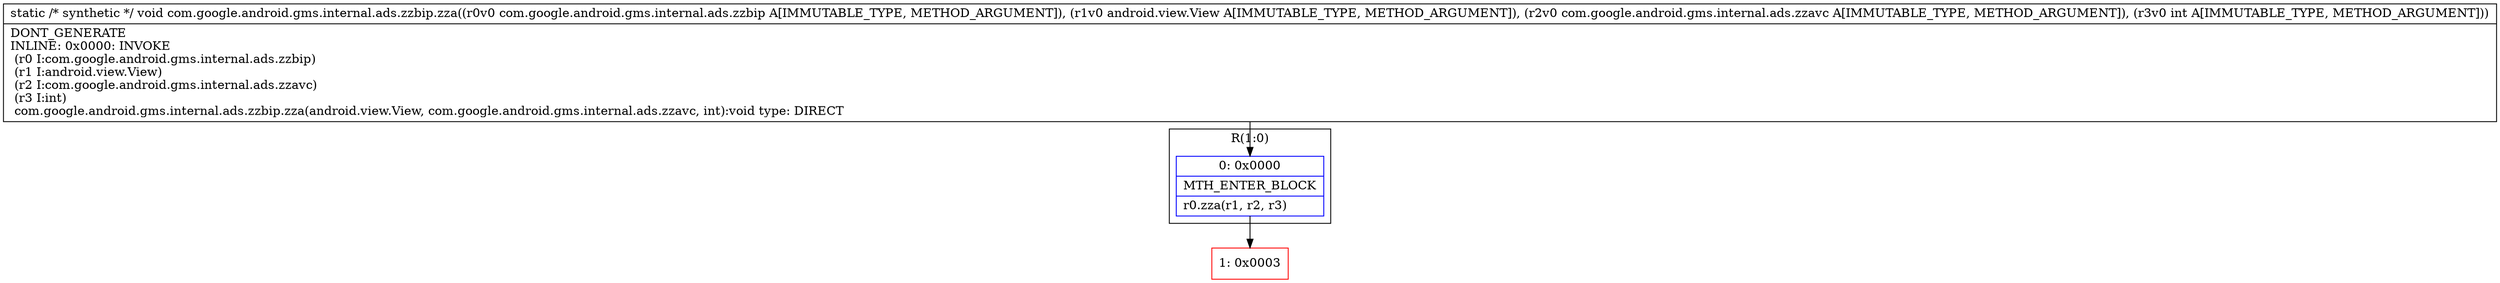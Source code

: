 digraph "CFG forcom.google.android.gms.internal.ads.zzbip.zza(Lcom\/google\/android\/gms\/internal\/ads\/zzbip;Landroid\/view\/View;Lcom\/google\/android\/gms\/internal\/ads\/zzavc;I)V" {
subgraph cluster_Region_329381934 {
label = "R(1:0)";
node [shape=record,color=blue];
Node_0 [shape=record,label="{0\:\ 0x0000|MTH_ENTER_BLOCK\l|r0.zza(r1, r2, r3)\l}"];
}
Node_1 [shape=record,color=red,label="{1\:\ 0x0003}"];
MethodNode[shape=record,label="{static \/* synthetic *\/ void com.google.android.gms.internal.ads.zzbip.zza((r0v0 com.google.android.gms.internal.ads.zzbip A[IMMUTABLE_TYPE, METHOD_ARGUMENT]), (r1v0 android.view.View A[IMMUTABLE_TYPE, METHOD_ARGUMENT]), (r2v0 com.google.android.gms.internal.ads.zzavc A[IMMUTABLE_TYPE, METHOD_ARGUMENT]), (r3v0 int A[IMMUTABLE_TYPE, METHOD_ARGUMENT]))  | DONT_GENERATE\lINLINE: 0x0000: INVOKE  \l  (r0 I:com.google.android.gms.internal.ads.zzbip)\l  (r1 I:android.view.View)\l  (r2 I:com.google.android.gms.internal.ads.zzavc)\l  (r3 I:int)\l com.google.android.gms.internal.ads.zzbip.zza(android.view.View, com.google.android.gms.internal.ads.zzavc, int):void type: DIRECT\l}"];
MethodNode -> Node_0;
Node_0 -> Node_1;
}

